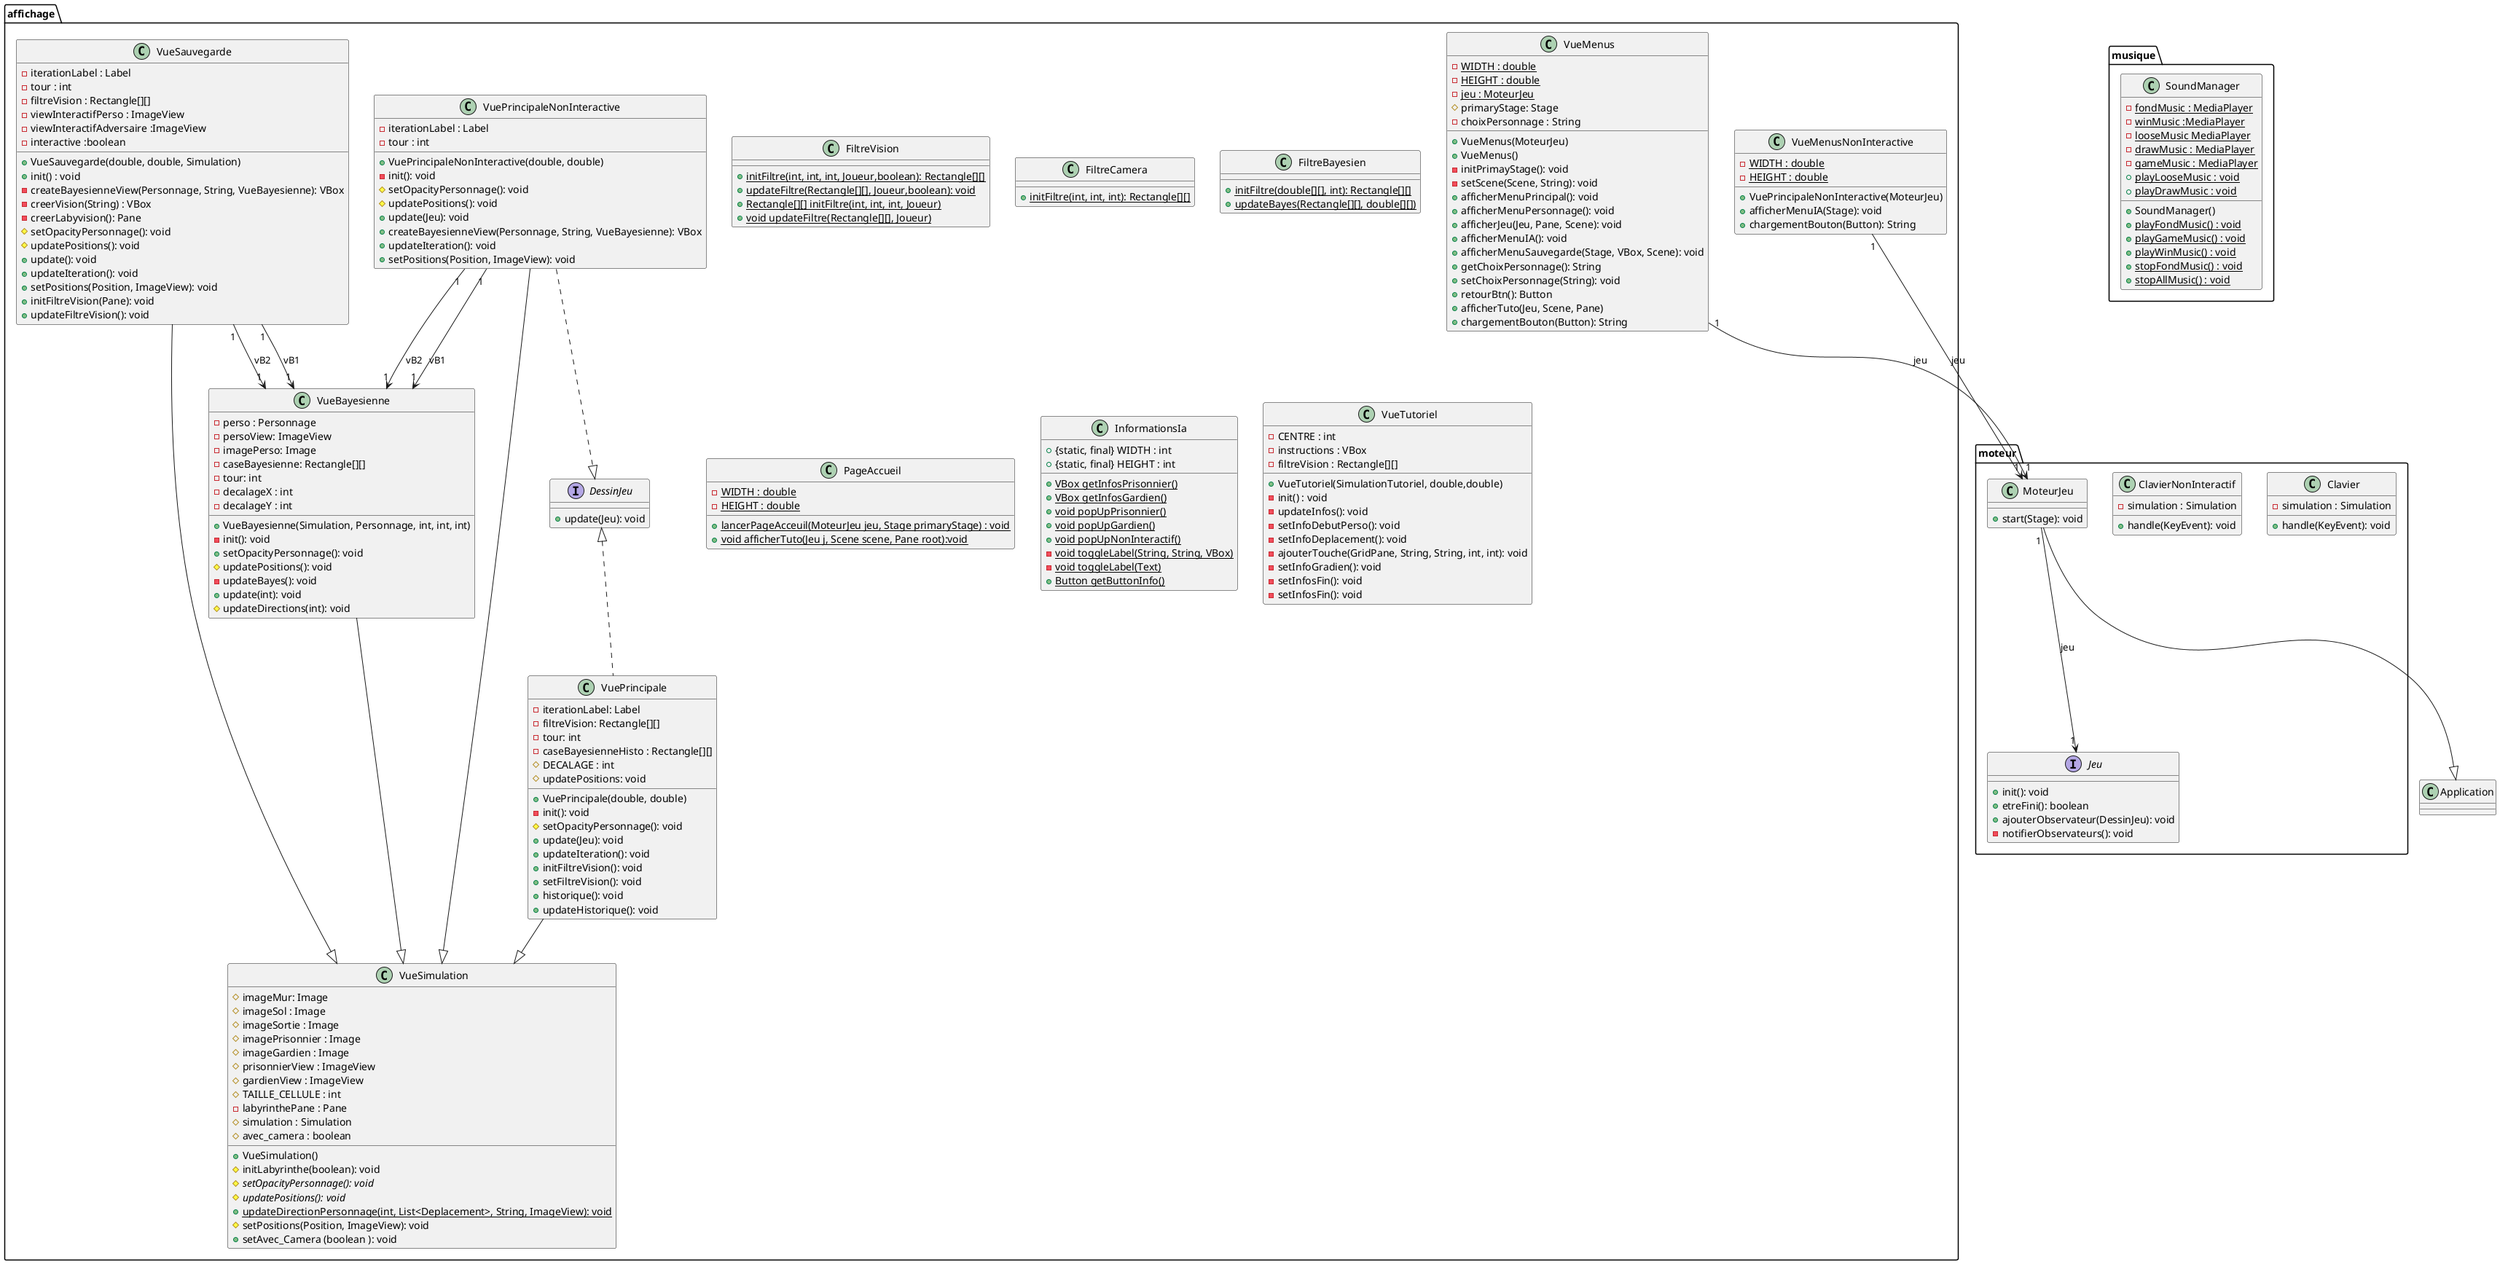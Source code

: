 @startuml

package "moteur"{
  Interface Jeu{
    + init(): void
    + etreFini(): boolean
    + ajouterObservateur(DessinJeu): void
    - notifierObservateurs(): void
  }
  class Clavier{
    - simulation : Simulation
    + handle(KeyEvent): void
  }
  class ClavierNonInteractif{
    - simulation : Simulation
    + handle(KeyEvent): void
  }
  class MoteurJeu{
    + start(Stage): void
  }
}
package "musique" {
    class SoundManager{
     - {static} fondMusic : MediaPlayer
     - {static} winMusic :MediaPlayer
     - {static} looseMusic MediaPlayer
     - {static} drawMusic : MediaPlayer
     - {static} gameMusic : MediaPlayer
     + SoundManager()
     + {static} playFondMusic() : void
     + {static} playGameMusic() : void
     + {static} playWinMusic() : void
     + {static} playLooseMusic : void
     + {static} playDrawMusic : void
     + {static} stopFondMusic() : void
     + {static} stopAllMusic() : void
    }
}
package "affichage" {
  Interface DessinJeu{
    + update(Jeu): void
  }
  class FiltreVision{
    + {static} initFiltre(int, int, int, Joueur,boolean): Rectangle[][]
    + {static} updateFiltre(Rectangle[][], Joueur,boolean): void
    + {static} Rectangle[][] initFiltre(int, int, int, Joueur)
    + {static} void updateFiltre(Rectangle[][], Joueur)
  }
  class FiltreCamera{
      + {static} initFiltre(int, int, int): Rectangle[][]
    }
  class VueSimulation{
    # imageMur: Image
    # imageSol : Image
    # imageSortie : Image
    # imagePrisonnier : Image
    # imageGardien : Image
    # prisonnierView : ImageView
    # gardienView : ImageView
    # TAILLE_CELLULE : int
    - labyrinthePane : Pane
    # simulation : Simulation
    # avec_camera : boolean
    + VueSimulation()
    # initLabyrinthe(boolean): void
    # {abstract} setOpacityPersonnage(): void
    # {abstract} updatePositions(): void
    + {static} updateDirectionPersonnage(int, List<Deplacement>, String, ImageView): void
    # setPositions(Position, ImageView): void
    + setAvec_Camera (boolean ): void
  }
  class FiltreBayesien{
    + {static} initFiltre(double[][], int): Rectangle[][]
    + {static} updateBayes(Rectangle[][], double[][])
  }

  class VuePrincipale{
    - iterationLabel: Label
    - filtreVision: Rectangle[][]
    - tour: int
    - caseBayesienneHisto : Rectangle[][]
    # DECALAGE : int
    + VuePrincipale(double, double)
    - init(): void
    # setOpacityPersonnage(): void
    # updatePositions: void
    + update(Jeu): void
    + updateIteration(): void
    + initFiltreVision(): void
    + setFiltreVision(): void
    + historique(): void
    + updateHistorique(): void
  }

  class VueBayesienne{
      - perso : Personnage
      - persoView: ImageView
      - imagePerso: Image
      - caseBayesienne: Rectangle[][]
      - tour: int
      - decalageX : int
      - decalageY : int
      + VueBayesienne(Simulation, Personnage, int, int, int)
      - init(): void
      + setOpacityPersonnage(): void
      # updatePositions(): void
      - updateBayes(): void
      + update(int): void
      # updateDirections(int): void
  }
  class VuePrincipaleNonInteractive{
    - iterationLabel : Label
    - tour : int
    + VuePrincipaleNonInteractive(double, double)
    - init(): void
    # setOpacityPersonnage(): void
    # updatePositions(): void
    + update(Jeu): void
    + createBayesienneView(Personnage, String, VueBayesienne): VBox
    + updateIteration(): void
    + setPositions(Position, ImageView): void
  }
  class PageAccueil{
     - {static} WIDTH : double
     - {static} HEIGHT : double
     + {static} lancerPageAcceuil(MoteurJeu jeu, Stage primaryStage) : void
     + {static} void afficherTuto(Jeu j, Scene scene, Pane root):void
    }
  class VueMenus{
    - {static} WIDTH : double
    - {static} HEIGHT : double
    - {static} jeu : MoteurJeu
    # primaryStage: Stage
    - choixPersonnage : String
    + VueMenus(MoteurJeu)
    + VueMenus()
    - initPrimayStage(): void
    - setScene(Scene, String): void
    + afficherMenuPrincipal(): void
    + afficherMenuPersonnage(): void
    + afficherJeu(Jeu, Pane, Scene): void
    + afficherMenuIA(): void
    + afficherMenuSauvegarde(Stage, VBox, Scene): void
    + getChoixPersonnage(): String
    + setChoixPersonnage(String): void
    + retourBtn(): Button
    + afficherTuto(Jeu, Scene, Pane)
    + chargementBouton(Button): String
  }
  class VueMenusNonInteractive{
    - {static} WIDTH : double
    - {static} HEIGHT : double
    + VuePrincipaleNonInteractive(MoteurJeu)
    + afficherMenuIA(Stage): void
    + chargementBouton(Button): String
  }
  class VueSauvegarde{
    - iterationLabel : Label
    - tour : int
    - filtreVision : Rectangle[][]
    - viewInteractifPerso : ImageView
    - viewInteractifAdversaire :ImageView
    - interactive :boolean
    + VueSauvegarde(double, double, Simulation)
    + init() : void
    - createBayesienneView(Personnage, String, VueBayesienne): VBox
    - creerVision(String) : VBox
    - creerLabyvision(): Pane
    # setOpacityPersonnage(): void
    # updatePositions(): void
    + update(): void
    + updateIteration(): void
    + setPositions(Position, ImageView): void
    + initFiltreVision(Pane): void
    + updateFiltreVision(): void
  }
  class InformationsIa{
    + {static, final} WIDTH : int
    + {static, final} HEIGHT : int
    + {static} VBox getInfosPrisonnier()
    + {static} VBox getInfosGardien()
    + {static} void popUpPrisonnier()
    + {static} void popUpGardien()
    + {static} void popUpNonInteractif()
    - {static} void toggleLabel(String, String, VBox)
    - {static} void toggleLabel(Text)
    + {static} Button getButtonInfo()

  }

  class VueTutoriel{
    - CENTRE : int
    - instructions : VBox
    - filtreVision : Rectangle[][]
    + VueTutoriel(SimulationTutoriel, double,double)
    - init() : void
    - updateInfos(): void
    - setInfoDebutPerso(): void
    - setInfoDeplacement(): void
    - ajouterTouche(GridPane, String, String, int, int): void
    - setInfoGradien(): void
    - setInfosFin(): void
    - setInfosFin(): void

  }


}

MoteurJeu --|> Application
MoteurJeu "1" --> "1" Jeu: jeu


DessinJeu <|.. VuePrincipale
VuePrincipale --|> VueSimulation
VueBayesienne --|> VueSimulation
VuePrincipaleNonInteractive --|> VueSimulation
VuePrincipaleNonInteractive ..|> DessinJeu
VueMenus "1" --> "1" MoteurJeu : jeu
VueMenusNonInteractive "1" --> "1" MoteurJeu : jeu
VuePrincipaleNonInteractive "1" --> "1" VueBayesienne: vB1
VuePrincipaleNonInteractive "1" --> "1" VueBayesienne: vB2
VueSauvegarde --|> VueSimulation
VueSauvegarde "1" --> "1" VueBayesienne: vB1
VueSauvegarde "1" --> "1" VueBayesienne: vB2

@enduml